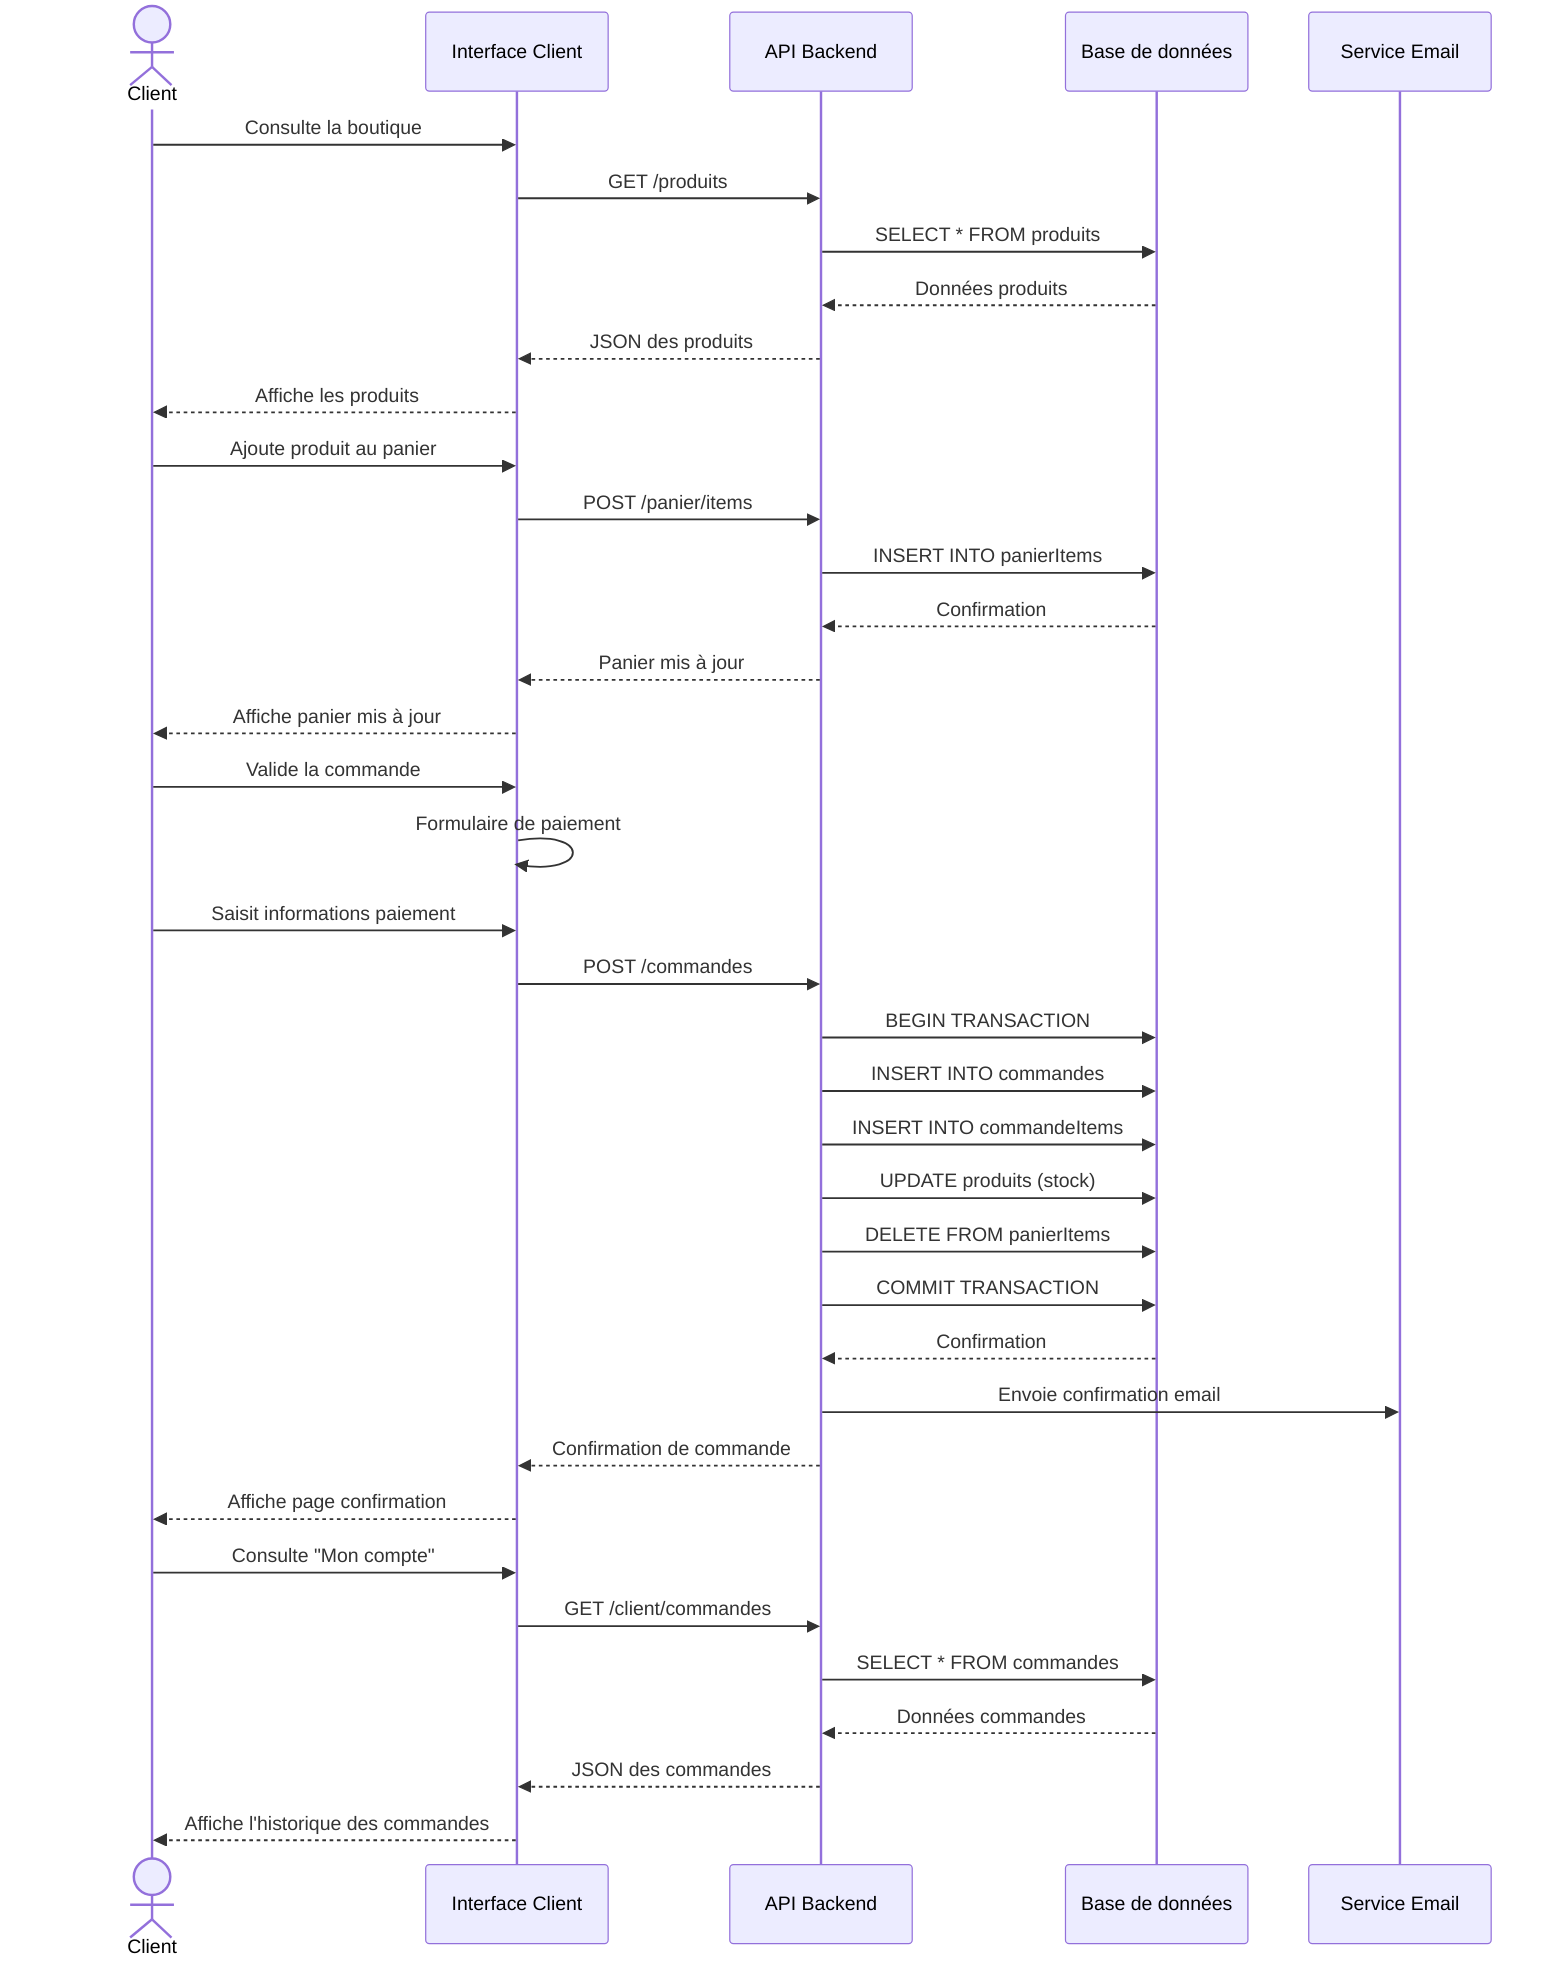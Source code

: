 sequenceDiagram
    actor Client
    participant Site as Interface Client
    participant API as API Backend
    participant BDD as Base de données
    participant Email as Service Email
    
    %% Consultation des produits
    Client->>Site: Consulte la boutique
    Site->>API: GET /produits
    API->>BDD: SELECT * FROM produits
    BDD-->>API: Données produits
    API-->>Site: JSON des produits
    Site-->>Client: Affiche les produits
    
    %% Ajout au panier
    Client->>Site: Ajoute produit au panier
    Site->>API: POST /panier/items
    API->>BDD: INSERT INTO panierItems
    BDD-->>API: Confirmation
    API-->>Site: Panier mis à jour
    Site-->>Client: Affiche panier mis à jour
    
    %% Validation de commande
    Client->>Site: Valide la commande
    Site->>Site: Formulaire de paiement
    Client->>Site: Saisit informations paiement
    Site->>API: POST /commandes
    API->>BDD: BEGIN TRANSACTION
    API->>BDD: INSERT INTO commandes
    API->>BDD: INSERT INTO commandeItems
    API->>BDD: UPDATE produits (stock)
    API->>BDD: DELETE FROM panierItems
    API->>BDD: COMMIT TRANSACTION
    BDD-->>API: Confirmation
    API->>Email: Envoie confirmation email
    API-->>Site: Confirmation de commande
    Site-->>Client: Affiche page confirmation
    
    %% Suivi de commande ultérieur
    Client->>Site: Consulte "Mon compte"
    Site->>API: GET /client/commandes
    API->>BDD: SELECT * FROM commandes
    BDD-->>API: Données commandes
    API-->>Site: JSON des commandes
    Site-->>Client: Affiche l'historique des commandes